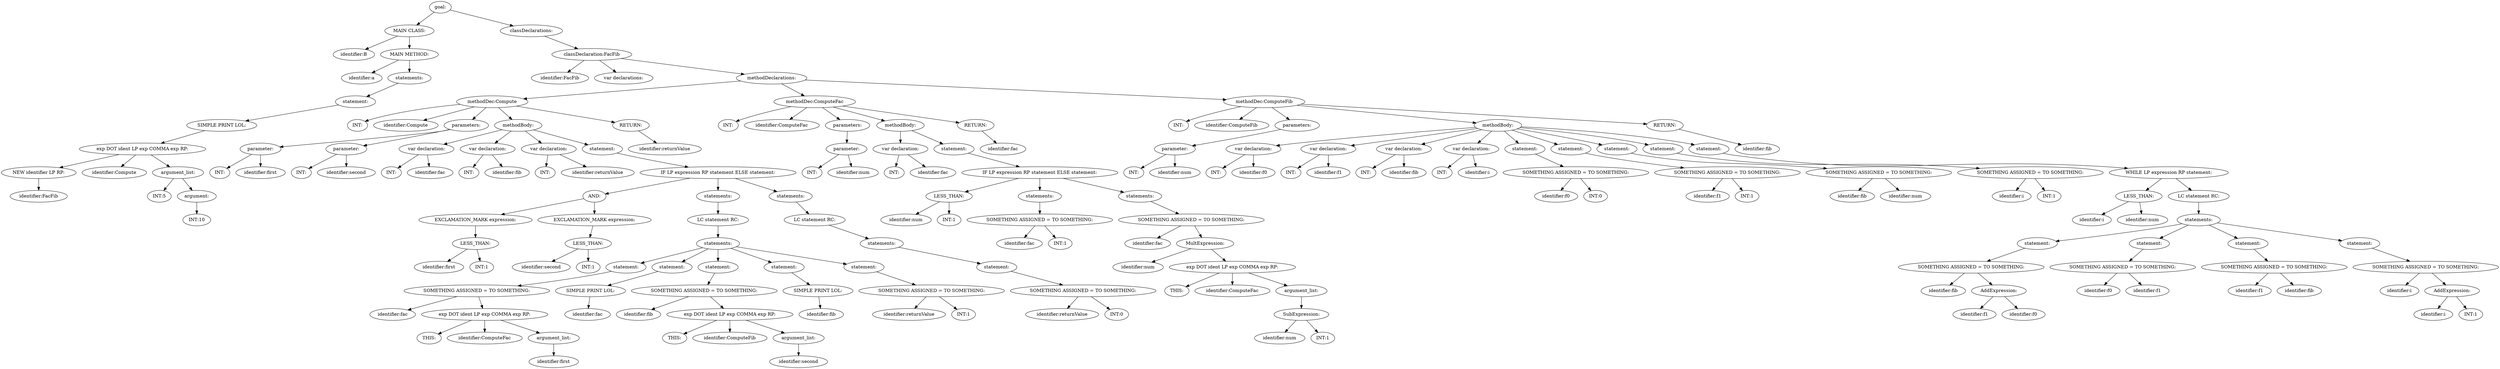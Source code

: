digraph {
n0 [label="goal:"];
n1 [label="MAIN CLASS:"];
n2 [label="identifier:B"];
n1 -> n2
n3 [label="MAIN METHOD:"];
n4 [label="identifier:a"];
n3 -> n4
n5 [label="statements:"];
n6 [label="statement:"];
n7 [label="SIMPLE PRINT LOL:"];
n8 [label="exp DOT ident LP exp COMMA exp RP:"];
n9 [label="NEW identifier LP RP:"];
n10 [label="identifier:FacFib"];
n9 -> n10
n8 -> n9
n11 [label="identifier:Compute"];
n8 -> n11
n12 [label="argument_list:"];
n13 [label="INT:5"];
n12 -> n13
n14 [label="argument:"];
n15 [label="INT:10"];
n14 -> n15
n12 -> n14
n8 -> n12
n7 -> n8
n6 -> n7
n5 -> n6
n3 -> n5
n1 -> n3
n0 -> n1
n16 [label="classDeclarations:"];
n17 [label="classDeclaration:FacFib"];
n18 [label="identifier:FacFib"];
n17 -> n18
n19 [label="var declarations:"];
n17 -> n19
n20 [label="methodDeclarations:"];
n21 [label="methodDec:Compute"];
n22 [label="INT:"];
n21 -> n22
n23 [label="identifier:Compute"];
n21 -> n23
n24 [label="parameters:"];
n25 [label="parameter:"];
n26 [label="INT:"];
n25 -> n26
n27 [label="identifier:first"];
n25 -> n27
n24 -> n25
n28 [label="parameter:"];
n29 [label="INT:"];
n28 -> n29
n30 [label="identifier:second"];
n28 -> n30
n24 -> n28
n21 -> n24
n31 [label="methodBody:"];
n32 [label="var declaration:"];
n33 [label="INT:"];
n32 -> n33
n34 [label="identifier:fac"];
n32 -> n34
n31 -> n32
n35 [label="var declaration:"];
n36 [label="INT:"];
n35 -> n36
n37 [label="identifier:fib"];
n35 -> n37
n31 -> n35
n38 [label="var declaration:"];
n39 [label="INT:"];
n38 -> n39
n40 [label="identifier:returnValue"];
n38 -> n40
n31 -> n38
n41 [label="statement:"];
n42 [label="IF LP expression RP statement ELSE statement:"];
n43 [label="AND:"];
n44 [label="EXCLAMATION_MARK expression:"];
n45 [label="LESS_THAN:"];
n46 [label="identifier:first"];
n45 -> n46
n47 [label="INT:1"];
n45 -> n47
n44 -> n45
n43 -> n44
n48 [label="EXCLAMATION_MARK expression:"];
n49 [label="LESS_THAN:"];
n50 [label="identifier:second"];
n49 -> n50
n51 [label="INT:1"];
n49 -> n51
n48 -> n49
n43 -> n48
n42 -> n43
n52 [label="statements:"];
n53 [label="LC statement RC:"];
n54 [label="statements:"];
n55 [label="statement:"];
n56 [label="SOMETHING ASSIGNED = TO SOMETHING:"];
n57 [label="identifier:fac"];
n56 -> n57
n58 [label="exp DOT ident LP exp COMMA exp RP:"];
n59 [label="THIS:"];
n58 -> n59
n60 [label="identifier:ComputeFac"];
n58 -> n60
n61 [label="argument_list:"];
n62 [label="identifier:first"];
n61 -> n62
n58 -> n61
n56 -> n58
n55 -> n56
n54 -> n55
n63 [label="statement:"];
n64 [label="SIMPLE PRINT LOL:"];
n65 [label="identifier:fac"];
n64 -> n65
n63 -> n64
n54 -> n63
n66 [label="statement:"];
n67 [label="SOMETHING ASSIGNED = TO SOMETHING:"];
n68 [label="identifier:fib"];
n67 -> n68
n69 [label="exp DOT ident LP exp COMMA exp RP:"];
n70 [label="THIS:"];
n69 -> n70
n71 [label="identifier:ComputeFib"];
n69 -> n71
n72 [label="argument_list:"];
n73 [label="identifier:second"];
n72 -> n73
n69 -> n72
n67 -> n69
n66 -> n67
n54 -> n66
n74 [label="statement:"];
n75 [label="SIMPLE PRINT LOL:"];
n76 [label="identifier:fib"];
n75 -> n76
n74 -> n75
n54 -> n74
n77 [label="statement:"];
n78 [label="SOMETHING ASSIGNED = TO SOMETHING:"];
n79 [label="identifier:returnValue"];
n78 -> n79
n80 [label="INT:1"];
n78 -> n80
n77 -> n78
n54 -> n77
n53 -> n54
n52 -> n53
n42 -> n52
n81 [label="statements:"];
n82 [label="LC statement RC:"];
n83 [label="statements:"];
n84 [label="statement:"];
n85 [label="SOMETHING ASSIGNED = TO SOMETHING:"];
n86 [label="identifier:returnValue"];
n85 -> n86
n87 [label="INT:0"];
n85 -> n87
n84 -> n85
n83 -> n84
n82 -> n83
n81 -> n82
n42 -> n81
n41 -> n42
n31 -> n41
n21 -> n31
n88 [label="RETURN:"];
n89 [label="identifier:returnValue"];
n88 -> n89
n21 -> n88
n20 -> n21
n90 [label="methodDec:ComputeFac"];
n91 [label="INT:"];
n90 -> n91
n92 [label="identifier:ComputeFac"];
n90 -> n92
n93 [label="parameters:"];
n94 [label="parameter:"];
n95 [label="INT:"];
n94 -> n95
n96 [label="identifier:num"];
n94 -> n96
n93 -> n94
n90 -> n93
n97 [label="methodBody:"];
n98 [label="var declaration:"];
n99 [label="INT:"];
n98 -> n99
n100 [label="identifier:fac"];
n98 -> n100
n97 -> n98
n101 [label="statement:"];
n102 [label="IF LP expression RP statement ELSE statement:"];
n103 [label="LESS_THAN:"];
n104 [label="identifier:num"];
n103 -> n104
n105 [label="INT:1"];
n103 -> n105
n102 -> n103
n106 [label="statements:"];
n107 [label="SOMETHING ASSIGNED = TO SOMETHING:"];
n108 [label="identifier:fac"];
n107 -> n108
n109 [label="INT:1"];
n107 -> n109
n106 -> n107
n102 -> n106
n110 [label="statements:"];
n111 [label="SOMETHING ASSIGNED = TO SOMETHING:"];
n112 [label="identifier:fac"];
n111 -> n112
n113 [label="MultExpression:"];
n114 [label="identifier:num"];
n113 -> n114
n115 [label="exp DOT ident LP exp COMMA exp RP:"];
n116 [label="THIS:"];
n115 -> n116
n117 [label="identifier:ComputeFac"];
n115 -> n117
n118 [label="argument_list:"];
n119 [label="SubExpression:"];
n120 [label="identifier:num"];
n119 -> n120
n121 [label="INT:1"];
n119 -> n121
n118 -> n119
n115 -> n118
n113 -> n115
n111 -> n113
n110 -> n111
n102 -> n110
n101 -> n102
n97 -> n101
n90 -> n97
n122 [label="RETURN:"];
n123 [label="identifier:fac"];
n122 -> n123
n90 -> n122
n20 -> n90
n124 [label="methodDec:ComputeFib"];
n125 [label="INT:"];
n124 -> n125
n126 [label="identifier:ComputeFib"];
n124 -> n126
n127 [label="parameters:"];
n128 [label="parameter:"];
n129 [label="INT:"];
n128 -> n129
n130 [label="identifier:num"];
n128 -> n130
n127 -> n128
n124 -> n127
n131 [label="methodBody:"];
n132 [label="var declaration:"];
n133 [label="INT:"];
n132 -> n133
n134 [label="identifier:f0"];
n132 -> n134
n131 -> n132
n135 [label="var declaration:"];
n136 [label="INT:"];
n135 -> n136
n137 [label="identifier:f1"];
n135 -> n137
n131 -> n135
n138 [label="var declaration:"];
n139 [label="INT:"];
n138 -> n139
n140 [label="identifier:fib"];
n138 -> n140
n131 -> n138
n141 [label="var declaration:"];
n142 [label="INT:"];
n141 -> n142
n143 [label="identifier:i"];
n141 -> n143
n131 -> n141
n144 [label="statement:"];
n145 [label="SOMETHING ASSIGNED = TO SOMETHING:"];
n146 [label="identifier:f0"];
n145 -> n146
n147 [label="INT:0"];
n145 -> n147
n144 -> n145
n131 -> n144
n148 [label="statement:"];
n149 [label="SOMETHING ASSIGNED = TO SOMETHING:"];
n150 [label="identifier:f1"];
n149 -> n150
n151 [label="INT:1"];
n149 -> n151
n148 -> n149
n131 -> n148
n152 [label="statement:"];
n153 [label="SOMETHING ASSIGNED = TO SOMETHING:"];
n154 [label="identifier:fib"];
n153 -> n154
n155 [label="identifier:num"];
n153 -> n155
n152 -> n153
n131 -> n152
n156 [label="statement:"];
n157 [label="SOMETHING ASSIGNED = TO SOMETHING:"];
n158 [label="identifier:i"];
n157 -> n158
n159 [label="INT:1"];
n157 -> n159
n156 -> n157
n131 -> n156
n160 [label="statement:"];
n161 [label="WHILE LP expression RP statement:"];
n162 [label="LESS_THAN:"];
n163 [label="identifier:i"];
n162 -> n163
n164 [label="identifier:num"];
n162 -> n164
n161 -> n162
n165 [label="LC statement RC:"];
n166 [label="statements:"];
n167 [label="statement:"];
n168 [label="SOMETHING ASSIGNED = TO SOMETHING:"];
n169 [label="identifier:fib"];
n168 -> n169
n170 [label="AddExpression:"];
n171 [label="identifier:f1"];
n170 -> n171
n172 [label="identifier:f0"];
n170 -> n172
n168 -> n170
n167 -> n168
n166 -> n167
n173 [label="statement:"];
n174 [label="SOMETHING ASSIGNED = TO SOMETHING:"];
n175 [label="identifier:f0"];
n174 -> n175
n176 [label="identifier:f1"];
n174 -> n176
n173 -> n174
n166 -> n173
n177 [label="statement:"];
n178 [label="SOMETHING ASSIGNED = TO SOMETHING:"];
n179 [label="identifier:f1"];
n178 -> n179
n180 [label="identifier:fib"];
n178 -> n180
n177 -> n178
n166 -> n177
n181 [label="statement:"];
n182 [label="SOMETHING ASSIGNED = TO SOMETHING:"];
n183 [label="identifier:i"];
n182 -> n183
n184 [label="AddExpression:"];
n185 [label="identifier:i"];
n184 -> n185
n186 [label="INT:1"];
n184 -> n186
n182 -> n184
n181 -> n182
n166 -> n181
n165 -> n166
n161 -> n165
n160 -> n161
n131 -> n160
n124 -> n131
n187 [label="RETURN:"];
n188 [label="identifier:fib"];
n187 -> n188
n124 -> n187
n20 -> n124
n17 -> n20
n16 -> n17
n0 -> n16
}
